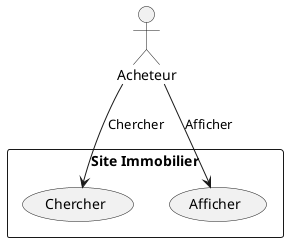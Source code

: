 @startuml "Diagramme de Classe Sprint2"
actor "Acheteur" as User

rectangle "Site Immobilier" {
    usecase "Chercher" as UC1
    usecase "Afficher" as UC2
}

User --> UC1 : "Chercher"
User --> UC2 : "Afficher"
@enduml